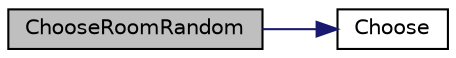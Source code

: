 digraph "ChooseRoomRandom"
{
 // LATEX_PDF_SIZE
  edge [fontname="Helvetica",fontsize="10",labelfontname="Helvetica",labelfontsize="10"];
  node [fontname="Helvetica",fontsize="10",shape=record];
  rankdir="LR";
  Node1 [label="ChooseRoomRandom",height=0.2,width=0.4,color="black", fillcolor="grey75", style="filled", fontcolor="black",tooltip="implementation of service SERVICE_RANDOM_ROOM"];
  Node1 -> Node2 [color="midnightblue",fontsize="10",style="solid",fontname="Helvetica"];
  Node2 [label="Choose",height=0.2,width=0.4,color="black", fillcolor="white", style="filled",URL="$a00128_a5860d956cf9531e4209e63284e3231c4.html#a5860d956cf9531e4209e63284e3231c4",tooltip="get randomly the name of one room from the list rooms ."];
}
